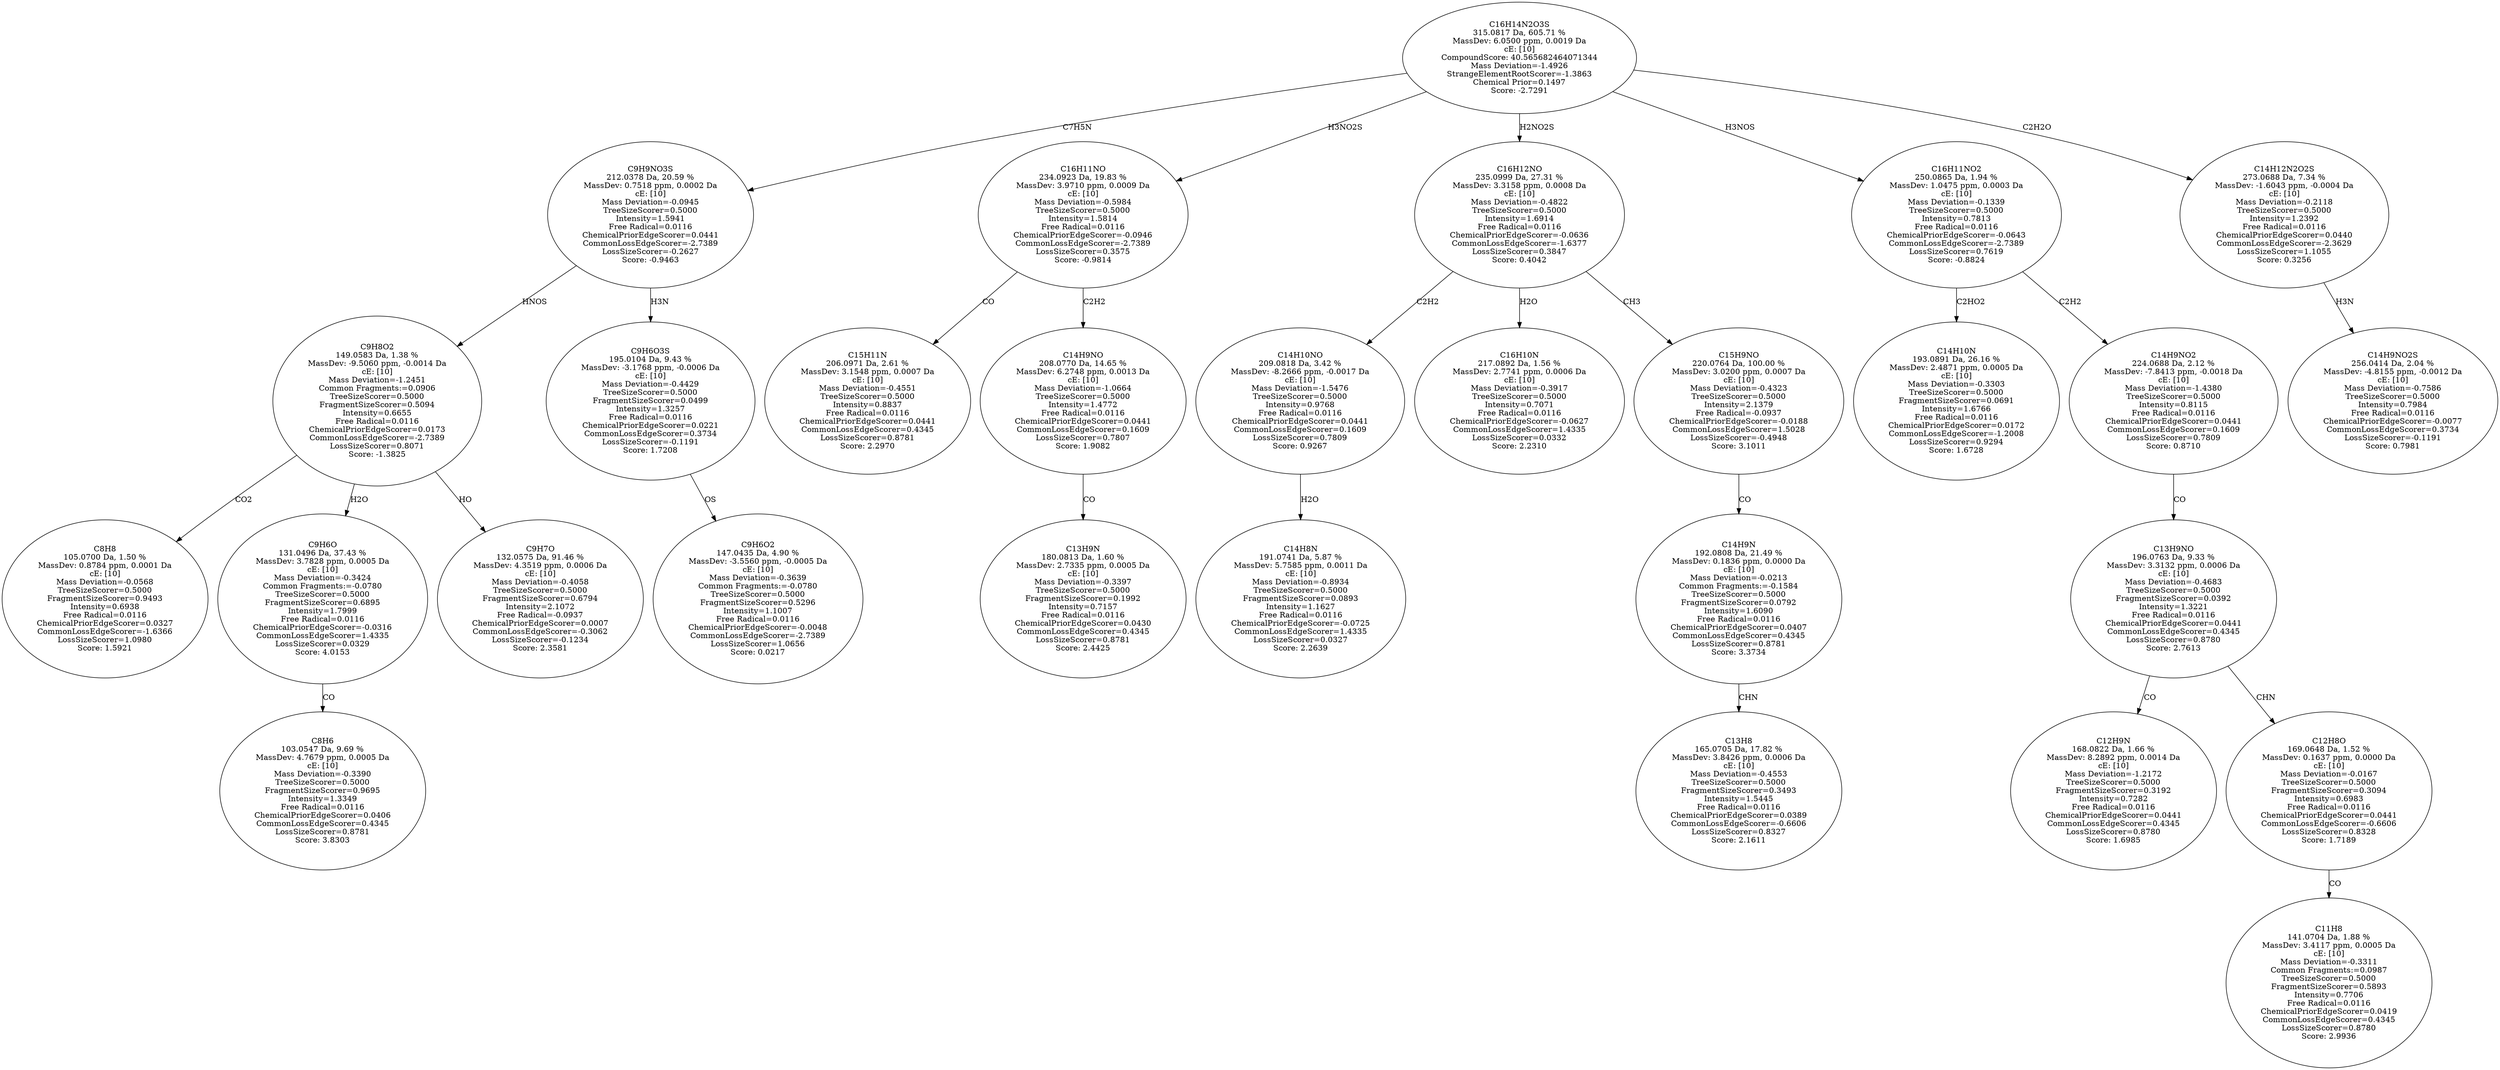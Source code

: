 strict digraph {
v1 [label="C8H8\n105.0700 Da, 1.50 %\nMassDev: 0.8784 ppm, 0.0001 Da\ncE: [10]\nMass Deviation=-0.0568\nTreeSizeScorer=0.5000\nFragmentSizeScorer=0.9493\nIntensity=0.6938\nFree Radical=0.0116\nChemicalPriorEdgeScorer=0.0327\nCommonLossEdgeScorer=-1.6366\nLossSizeScorer=1.0980\nScore: 1.5921"];
v2 [label="C8H6\n103.0547 Da, 9.69 %\nMassDev: 4.7679 ppm, 0.0005 Da\ncE: [10]\nMass Deviation=-0.3390\nTreeSizeScorer=0.5000\nFragmentSizeScorer=0.9695\nIntensity=1.3349\nFree Radical=0.0116\nChemicalPriorEdgeScorer=0.0406\nCommonLossEdgeScorer=0.4345\nLossSizeScorer=0.8781\nScore: 3.8303"];
v3 [label="C9H6O\n131.0496 Da, 37.43 %\nMassDev: 3.7828 ppm, 0.0005 Da\ncE: [10]\nMass Deviation=-0.3424\nCommon Fragments:=-0.0780\nTreeSizeScorer=0.5000\nFragmentSizeScorer=0.6895\nIntensity=1.7999\nFree Radical=0.0116\nChemicalPriorEdgeScorer=-0.0316\nCommonLossEdgeScorer=1.4335\nLossSizeScorer=0.0329\nScore: 4.0153"];
v4 [label="C9H7O\n132.0575 Da, 91.46 %\nMassDev: 4.3519 ppm, 0.0006 Da\ncE: [10]\nMass Deviation=-0.4058\nTreeSizeScorer=0.5000\nFragmentSizeScorer=0.6794\nIntensity=2.1072\nFree Radical=-0.0937\nChemicalPriorEdgeScorer=0.0007\nCommonLossEdgeScorer=-0.3062\nLossSizeScorer=-0.1234\nScore: 2.3581"];
v5 [label="C9H8O2\n149.0583 Da, 1.38 %\nMassDev: -9.5060 ppm, -0.0014 Da\ncE: [10]\nMass Deviation=-1.2451\nCommon Fragments:=0.0906\nTreeSizeScorer=0.5000\nFragmentSizeScorer=0.5094\nIntensity=0.6655\nFree Radical=0.0116\nChemicalPriorEdgeScorer=0.0173\nCommonLossEdgeScorer=-2.7389\nLossSizeScorer=0.8071\nScore: -1.3825"];
v6 [label="C9H6O2\n147.0435 Da, 4.90 %\nMassDev: -3.5560 ppm, -0.0005 Da\ncE: [10]\nMass Deviation=-0.3639\nCommon Fragments:=-0.0780\nTreeSizeScorer=0.5000\nFragmentSizeScorer=0.5296\nIntensity=1.1007\nFree Radical=0.0116\nChemicalPriorEdgeScorer=-0.0048\nCommonLossEdgeScorer=-2.7389\nLossSizeScorer=1.0656\nScore: 0.0217"];
v7 [label="C9H6O3S\n195.0104 Da, 9.43 %\nMassDev: -3.1768 ppm, -0.0006 Da\ncE: [10]\nMass Deviation=-0.4429\nTreeSizeScorer=0.5000\nFragmentSizeScorer=0.0499\nIntensity=1.3257\nFree Radical=0.0116\nChemicalPriorEdgeScorer=0.0221\nCommonLossEdgeScorer=0.3734\nLossSizeScorer=-0.1191\nScore: 1.7208"];
v8 [label="C9H9NO3S\n212.0378 Da, 20.59 %\nMassDev: 0.7518 ppm, 0.0002 Da\ncE: [10]\nMass Deviation=-0.0945\nTreeSizeScorer=0.5000\nIntensity=1.5941\nFree Radical=0.0116\nChemicalPriorEdgeScorer=0.0441\nCommonLossEdgeScorer=-2.7389\nLossSizeScorer=-0.2627\nScore: -0.9463"];
v9 [label="C15H11N\n206.0971 Da, 2.61 %\nMassDev: 3.1548 ppm, 0.0007 Da\ncE: [10]\nMass Deviation=-0.4551\nTreeSizeScorer=0.5000\nIntensity=0.8837\nFree Radical=0.0116\nChemicalPriorEdgeScorer=0.0441\nCommonLossEdgeScorer=0.4345\nLossSizeScorer=0.8781\nScore: 2.2970"];
v10 [label="C13H9N\n180.0813 Da, 1.60 %\nMassDev: 2.7335 ppm, 0.0005 Da\ncE: [10]\nMass Deviation=-0.3397\nTreeSizeScorer=0.5000\nFragmentSizeScorer=0.1992\nIntensity=0.7157\nFree Radical=0.0116\nChemicalPriorEdgeScorer=0.0430\nCommonLossEdgeScorer=0.4345\nLossSizeScorer=0.8781\nScore: 2.4425"];
v11 [label="C14H9NO\n208.0770 Da, 14.65 %\nMassDev: 6.2748 ppm, 0.0013 Da\ncE: [10]\nMass Deviation=-1.0664\nTreeSizeScorer=0.5000\nIntensity=1.4772\nFree Radical=0.0116\nChemicalPriorEdgeScorer=0.0441\nCommonLossEdgeScorer=0.1609\nLossSizeScorer=0.7807\nScore: 1.9082"];
v12 [label="C16H11NO\n234.0923 Da, 19.83 %\nMassDev: 3.9710 ppm, 0.0009 Da\ncE: [10]\nMass Deviation=-0.5984\nTreeSizeScorer=0.5000\nIntensity=1.5814\nFree Radical=0.0116\nChemicalPriorEdgeScorer=-0.0946\nCommonLossEdgeScorer=-2.7389\nLossSizeScorer=0.3575\nScore: -0.9814"];
v13 [label="C14H8N\n191.0741 Da, 5.87 %\nMassDev: 5.7585 ppm, 0.0011 Da\ncE: [10]\nMass Deviation=-0.8934\nTreeSizeScorer=0.5000\nFragmentSizeScorer=0.0893\nIntensity=1.1627\nFree Radical=0.0116\nChemicalPriorEdgeScorer=-0.0725\nCommonLossEdgeScorer=1.4335\nLossSizeScorer=0.0327\nScore: 2.2639"];
v14 [label="C14H10NO\n209.0818 Da, 3.42 %\nMassDev: -8.2666 ppm, -0.0017 Da\ncE: [10]\nMass Deviation=-1.5476\nTreeSizeScorer=0.5000\nIntensity=0.9768\nFree Radical=0.0116\nChemicalPriorEdgeScorer=0.0441\nCommonLossEdgeScorer=0.1609\nLossSizeScorer=0.7809\nScore: 0.9267"];
v15 [label="C16H10N\n217.0892 Da, 1.56 %\nMassDev: 2.7741 ppm, 0.0006 Da\ncE: [10]\nMass Deviation=-0.3917\nTreeSizeScorer=0.5000\nIntensity=0.7071\nFree Radical=0.0116\nChemicalPriorEdgeScorer=-0.0627\nCommonLossEdgeScorer=1.4335\nLossSizeScorer=0.0332\nScore: 2.2310"];
v16 [label="C13H8\n165.0705 Da, 17.82 %\nMassDev: 3.8426 ppm, 0.0006 Da\ncE: [10]\nMass Deviation=-0.4553\nTreeSizeScorer=0.5000\nFragmentSizeScorer=0.3493\nIntensity=1.5445\nFree Radical=0.0116\nChemicalPriorEdgeScorer=0.0389\nCommonLossEdgeScorer=-0.6606\nLossSizeScorer=0.8327\nScore: 2.1611"];
v17 [label="C14H9N\n192.0808 Da, 21.49 %\nMassDev: 0.1836 ppm, 0.0000 Da\ncE: [10]\nMass Deviation=-0.0213\nCommon Fragments:=-0.1584\nTreeSizeScorer=0.5000\nFragmentSizeScorer=0.0792\nIntensity=1.6090\nFree Radical=0.0116\nChemicalPriorEdgeScorer=0.0407\nCommonLossEdgeScorer=0.4345\nLossSizeScorer=0.8781\nScore: 3.3734"];
v18 [label="C15H9NO\n220.0764 Da, 100.00 %\nMassDev: 3.0200 ppm, 0.0007 Da\ncE: [10]\nMass Deviation=-0.4323\nTreeSizeScorer=0.5000\nIntensity=2.1379\nFree Radical=-0.0937\nChemicalPriorEdgeScorer=-0.0188\nCommonLossEdgeScorer=1.5028\nLossSizeScorer=-0.4948\nScore: 3.1011"];
v19 [label="C16H12NO\n235.0999 Da, 27.31 %\nMassDev: 3.3158 ppm, 0.0008 Da\ncE: [10]\nMass Deviation=-0.4822\nTreeSizeScorer=0.5000\nIntensity=1.6914\nFree Radical=0.0116\nChemicalPriorEdgeScorer=-0.0636\nCommonLossEdgeScorer=-1.6377\nLossSizeScorer=0.3847\nScore: 0.4042"];
v20 [label="C14H10N\n193.0891 Da, 26.16 %\nMassDev: 2.4871 ppm, 0.0005 Da\ncE: [10]\nMass Deviation=-0.3303\nTreeSizeScorer=0.5000\nFragmentSizeScorer=0.0691\nIntensity=1.6766\nFree Radical=0.0116\nChemicalPriorEdgeScorer=0.0172\nCommonLossEdgeScorer=-1.2008\nLossSizeScorer=0.9294\nScore: 1.6728"];
v21 [label="C12H9N\n168.0822 Da, 1.66 %\nMassDev: 8.2892 ppm, 0.0014 Da\ncE: [10]\nMass Deviation=-1.2172\nTreeSizeScorer=0.5000\nFragmentSizeScorer=0.3192\nIntensity=0.7282\nFree Radical=0.0116\nChemicalPriorEdgeScorer=0.0441\nCommonLossEdgeScorer=0.4345\nLossSizeScorer=0.8780\nScore: 1.6985"];
v22 [label="C11H8\n141.0704 Da, 1.88 %\nMassDev: 3.4117 ppm, 0.0005 Da\ncE: [10]\nMass Deviation=-0.3311\nCommon Fragments:=0.0987\nTreeSizeScorer=0.5000\nFragmentSizeScorer=0.5893\nIntensity=0.7706\nFree Radical=0.0116\nChemicalPriorEdgeScorer=0.0419\nCommonLossEdgeScorer=0.4345\nLossSizeScorer=0.8780\nScore: 2.9936"];
v23 [label="C12H8O\n169.0648 Da, 1.52 %\nMassDev: 0.1637 ppm, 0.0000 Da\ncE: [10]\nMass Deviation=-0.0167\nTreeSizeScorer=0.5000\nFragmentSizeScorer=0.3094\nIntensity=0.6983\nFree Radical=0.0116\nChemicalPriorEdgeScorer=0.0441\nCommonLossEdgeScorer=-0.6606\nLossSizeScorer=0.8328\nScore: 1.7189"];
v24 [label="C13H9NO\n196.0763 Da, 9.33 %\nMassDev: 3.3132 ppm, 0.0006 Da\ncE: [10]\nMass Deviation=-0.4683\nTreeSizeScorer=0.5000\nFragmentSizeScorer=0.0392\nIntensity=1.3221\nFree Radical=0.0116\nChemicalPriorEdgeScorer=0.0441\nCommonLossEdgeScorer=0.4345\nLossSizeScorer=0.8780\nScore: 2.7613"];
v25 [label="C14H9NO2\n224.0688 Da, 2.12 %\nMassDev: -7.8413 ppm, -0.0018 Da\ncE: [10]\nMass Deviation=-1.4380\nTreeSizeScorer=0.5000\nIntensity=0.8115\nFree Radical=0.0116\nChemicalPriorEdgeScorer=0.0441\nCommonLossEdgeScorer=0.1609\nLossSizeScorer=0.7809\nScore: 0.8710"];
v26 [label="C16H11NO2\n250.0865 Da, 1.94 %\nMassDev: 1.0475 ppm, 0.0003 Da\ncE: [10]\nMass Deviation=-0.1339\nTreeSizeScorer=0.5000\nIntensity=0.7813\nFree Radical=0.0116\nChemicalPriorEdgeScorer=-0.0643\nCommonLossEdgeScorer=-2.7389\nLossSizeScorer=0.7619\nScore: -0.8824"];
v27 [label="C14H9NO2S\n256.0414 Da, 2.04 %\nMassDev: -4.8155 ppm, -0.0012 Da\ncE: [10]\nMass Deviation=-0.7586\nTreeSizeScorer=0.5000\nIntensity=0.7984\nFree Radical=0.0116\nChemicalPriorEdgeScorer=-0.0077\nCommonLossEdgeScorer=0.3734\nLossSizeScorer=-0.1191\nScore: 0.7981"];
v28 [label="C14H12N2O2S\n273.0688 Da, 7.34 %\nMassDev: -1.6043 ppm, -0.0004 Da\ncE: [10]\nMass Deviation=-0.2118\nTreeSizeScorer=0.5000\nIntensity=1.2392\nFree Radical=0.0116\nChemicalPriorEdgeScorer=0.0440\nCommonLossEdgeScorer=-2.3629\nLossSizeScorer=1.1055\nScore: 0.3256"];
v29 [label="C16H14N2O3S\n315.0817 Da, 605.71 %\nMassDev: 6.0500 ppm, 0.0019 Da\ncE: [10]\nCompoundScore: 40.565682464071344\nMass Deviation=-1.4926\nStrangeElementRootScorer=-1.3863\nChemical Prior=0.1497\nScore: -2.7291"];
v5 -> v1 [label="CO2"];
v3 -> v2 [label="CO"];
v5 -> v3 [label="H2O"];
v5 -> v4 [label="HO"];
v8 -> v5 [label="HNOS"];
v7 -> v6 [label="OS"];
v8 -> v7 [label="H3N"];
v29 -> v8 [label="C7H5N"];
v12 -> v9 [label="CO"];
v11 -> v10 [label="CO"];
v12 -> v11 [label="C2H2"];
v29 -> v12 [label="H3NO2S"];
v14 -> v13 [label="H2O"];
v19 -> v14 [label="C2H2"];
v19 -> v15 [label="H2O"];
v17 -> v16 [label="CHN"];
v18 -> v17 [label="CO"];
v19 -> v18 [label="CH3"];
v29 -> v19 [label="H2NO2S"];
v26 -> v20 [label="C2HO2"];
v24 -> v21 [label="CO"];
v23 -> v22 [label="CO"];
v24 -> v23 [label="CHN"];
v25 -> v24 [label="CO"];
v26 -> v25 [label="C2H2"];
v29 -> v26 [label="H3NOS"];
v28 -> v27 [label="H3N"];
v29 -> v28 [label="C2H2O"];
}